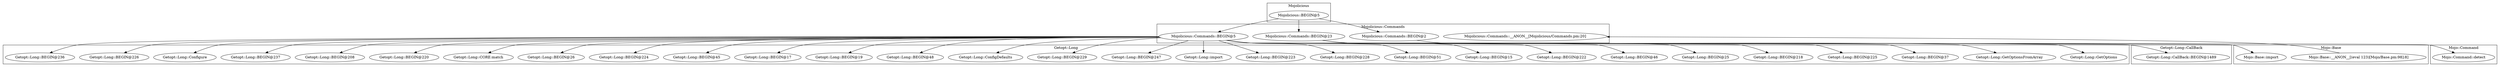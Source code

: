 digraph {
graph [overlap=false]
subgraph cluster_Mojo_Command {
	label="Mojo::Command";
	"Mojo::Command::detect";
}
subgraph cluster_Getopt_Long {
	label="Getopt::Long";
	"Getopt::Long::CORE:match";
	"Getopt::Long::BEGIN@220";
	"Getopt::Long::BEGIN@208";
	"Getopt::Long::BEGIN@237";
	"Getopt::Long::Configure";
	"Getopt::Long::BEGIN@226";
	"Getopt::Long::BEGIN@236";
	"Getopt::Long::BEGIN@37";
	"Getopt::Long::BEGIN@225";
	"Getopt::Long::BEGIN@218";
	"Getopt::Long::BEGIN@25";
	"Getopt::Long::BEGIN@46";
	"Getopt::Long::GetOptions";
	"Getopt::Long::BEGIN@222";
	"Getopt::Long::BEGIN@15";
	"Getopt::Long::BEGIN@51";
	"Getopt::Long::BEGIN@228";
	"Getopt::Long::BEGIN@223";
	"Getopt::Long::import";
	"Getopt::Long::BEGIN@247";
	"Getopt::Long::GetOptionsFromArray";
	"Getopt::Long::BEGIN@229";
	"Getopt::Long::ConfigDefaults";
	"Getopt::Long::BEGIN@48";
	"Getopt::Long::BEGIN@19";
	"Getopt::Long::BEGIN@17";
	"Getopt::Long::BEGIN@45";
	"Getopt::Long::BEGIN@224";
	"Getopt::Long::BEGIN@26";
}
subgraph cluster_Getopt_Long_CallBack {
	label="Getopt::Long::CallBack";
	"Getopt::Long::CallBack::BEGIN@1489";
}
subgraph cluster_Mojolicious_Commands {
	label="Mojolicious::Commands";
	"Mojolicious::Commands::__ANON__[Mojolicious/Commands.pm:20]";
	"Mojolicious::Commands::BEGIN@5";
	"Mojolicious::Commands::BEGIN@2";
	"Mojolicious::Commands::BEGIN@23";
}
subgraph cluster_Mojo_Base {
	label="Mojo::Base";
	"Mojo::Base::import";
	"Mojo::Base::__ANON__[(eval 123)[Mojo/Base.pm:98]:8]";
}
subgraph cluster_Mojolicious {
	label="Mojolicious";
	"Mojolicious::BEGIN@5";
}
"Mojolicious::Commands::BEGIN@5" -> "Getopt::Long::BEGIN@220";
"Mojolicious::Commands::BEGIN@5" -> "Getopt::Long::BEGIN@247";
"Mojolicious::Commands::BEGIN@5" -> "Getopt::Long::BEGIN@26";
"Mojolicious::Commands::BEGIN@5" -> "Getopt::Long::BEGIN@236";
"Mojolicious::Commands::BEGIN@5" -> "Getopt::Long::BEGIN@15";
"Mojolicious::Commands::BEGIN@5" -> "Getopt::Long::BEGIN@17";
"Mojolicious::Commands::BEGIN@5" -> "Getopt::Long::BEGIN@224";
"Mojolicious::Commands::BEGIN@5" -> "Getopt::Long::BEGIN@226";
"Mojolicious::Commands::BEGIN@5" -> "Getopt::Long::BEGIN@48";
"Mojolicious::BEGIN@5" -> "Mojolicious::Commands::BEGIN@23";
"Mojolicious::BEGIN@5" -> "Mojolicious::Commands::BEGIN@2";
"Mojo::Base::__ANON__[(eval 123)[Mojo/Base.pm:98]:8]" -> "Mojolicious::Commands::__ANON__[Mojolicious/Commands.pm:20]";
"Mojolicious::Commands::BEGIN@5" -> "Getopt::Long::BEGIN@223";
"Mojolicious::Commands::BEGIN@5" -> "Getopt::Long::BEGIN@229";
"Mojolicious::Commands::BEGIN@5" -> "Getopt::Long::BEGIN@225";
"Mojolicious::Commands::BEGIN@5" -> "Getopt::Long::BEGIN@46";
"Mojolicious::Commands::BEGIN@5" -> "Getopt::Long::BEGIN@51";
"Mojolicious::Commands::BEGIN@5" -> "Getopt::Long::import";
"Mojolicious::Commands::BEGIN@2" -> "Mojo::Base::import";
"Mojolicious::BEGIN@5" -> "Mojolicious::Commands::BEGIN@5";
"Mojolicious::Commands::BEGIN@5" -> "Getopt::Long::BEGIN@19";
"Mojolicious::Commands::BEGIN@5" -> "Getopt::Long::BEGIN@237";
"Mojolicious::Commands::BEGIN@5" -> "Getopt::Long::Configure";
"Mojolicious::Commands::BEGIN@5" -> "Getopt::Long::CallBack::BEGIN@1489";
"Mojolicious::Commands::BEGIN@5" -> "Getopt::Long::BEGIN@37";
"Mojolicious::Commands::BEGIN@5" -> "Getopt::Long::BEGIN@25";
"Mojolicious::Commands::BEGIN@23" -> "Getopt::Long::GetOptions";
"Mojolicious::Commands::BEGIN@23" -> "Mojo::Command::detect";
"Mojolicious::Commands::BEGIN@5" -> "Getopt::Long::ConfigDefaults";
"Mojolicious::Commands::BEGIN@5" -> "Getopt::Long::BEGIN@45";
"Mojolicious::Commands::BEGIN@5" -> "Getopt::Long::BEGIN@218";
"Mojolicious::Commands::BEGIN@5" -> "Getopt::Long::BEGIN@222";
"Mojolicious::Commands::BEGIN@5" -> "Getopt::Long::CORE:match";
"Mojolicious::Commands::BEGIN@5" -> "Getopt::Long::BEGIN@208";
"Mojolicious::Commands::BEGIN@5" -> "Getopt::Long::BEGIN@228";
"Mojolicious::Commands::BEGIN@23" -> "Getopt::Long::GetOptionsFromArray";
}

